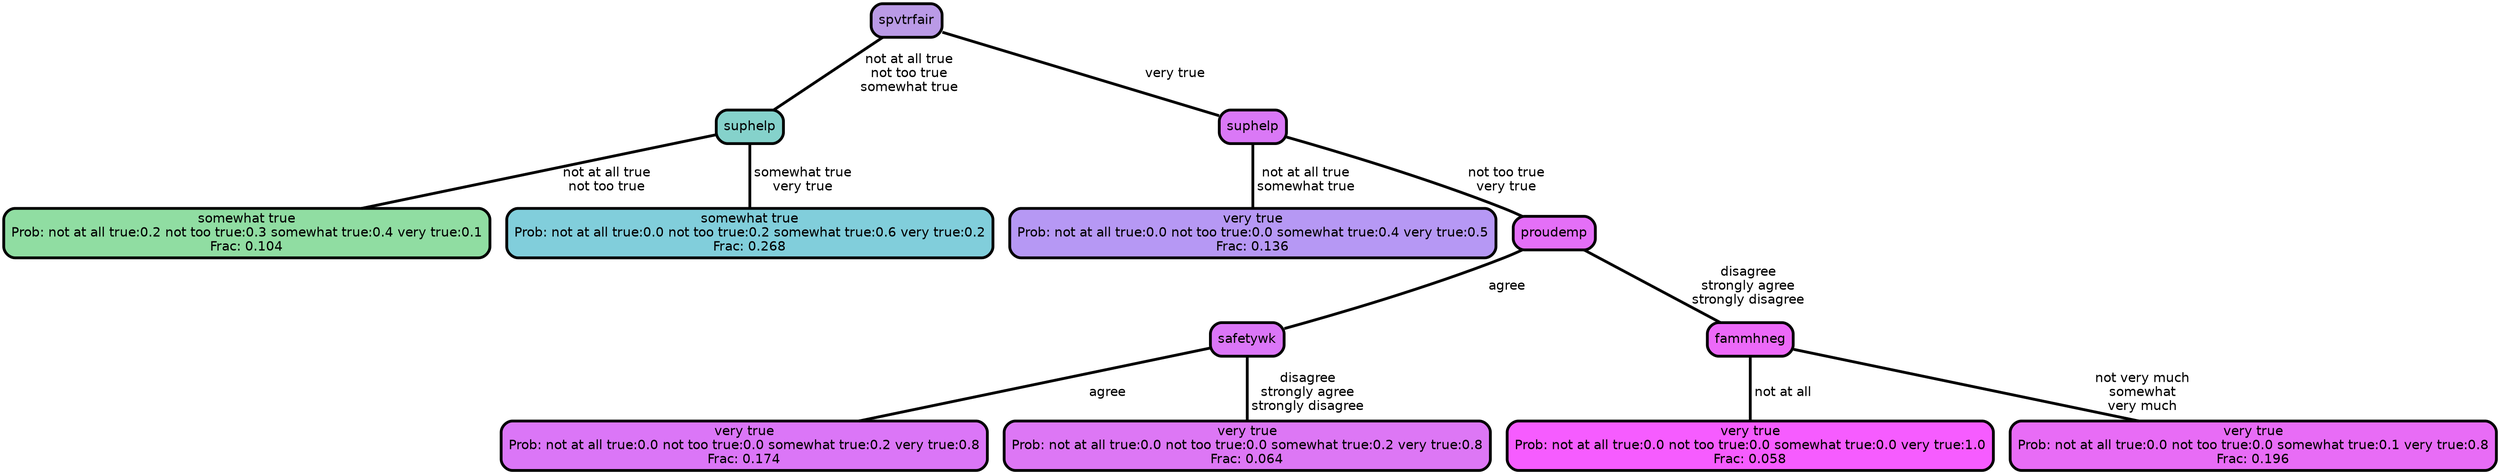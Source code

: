 graph Tree {
node [shape=box, style="filled, rounded",color="black",penwidth="3",fontcolor="black",                 fontname=helvetica] ;
graph [ranksep="0 equally", splines=straight,                 bgcolor=transparent, dpi=200] ;
edge [fontname=helvetica, color=black] ;
0 [label="somewhat true
Prob: not at all true:0.2 not too true:0.3 somewhat true:0.4 very true:0.1
Frac: 0.104", fillcolor="#90dda2"] ;
1 [label="suphelp", fillcolor="#85d2cb"] ;
2 [label="somewhat true
Prob: not at all true:0.0 not too true:0.2 somewhat true:0.6 very true:0.2
Frac: 0.268", fillcolor="#81cedb"] ;
3 [label="spvtrfair", fillcolor="#ba9ae6"] ;
4 [label="very true
Prob: not at all true:0.0 not too true:0.0 somewhat true:0.4 very true:0.5
Frac: 0.136", fillcolor="#b698f4"] ;
5 [label="suphelp", fillcolor="#da78f6"] ;
6 [label="very true
Prob: not at all true:0.0 not too true:0.0 somewhat true:0.2 very true:0.8
Frac: 0.174", fillcolor="#db76f7"] ;
7 [label="safetywk", fillcolor="#db76f7"] ;
8 [label="very true
Prob: not at all true:0.0 not too true:0.0 somewhat true:0.2 very true:0.8
Frac: 0.064", fillcolor="#dd77f5"] ;
9 [label="proudemp", fillcolor="#e46ff7"] ;
10 [label="very true
Prob: not at all true:0.0 not too true:0.0 somewhat true:0.0 very true:1.0
Frac: 0.058", fillcolor="#f65cff"] ;
11 [label="fammhneg", fillcolor="#ec69f8"] ;
12 [label="very true
Prob: not at all true:0.0 not too true:0.0 somewhat true:0.1 very true:0.8
Frac: 0.196", fillcolor="#e86cf6"] ;
1 -- 0 [label=" not at all true\n not too true",penwidth=3] ;
1 -- 2 [label=" somewhat true\n very true",penwidth=3] ;
3 -- 1 [label=" not at all true\n not too true\n somewhat true",penwidth=3] ;
3 -- 5 [label=" very true",penwidth=3] ;
5 -- 4 [label=" not at all true\n somewhat true",penwidth=3] ;
5 -- 9 [label=" not too true\n very true",penwidth=3] ;
7 -- 6 [label=" agree",penwidth=3] ;
7 -- 8 [label=" disagree\n strongly agree\n strongly disagree",penwidth=3] ;
9 -- 7 [label=" agree",penwidth=3] ;
9 -- 11 [label=" disagree\n strongly agree\n strongly disagree",penwidth=3] ;
11 -- 10 [label=" not at all",penwidth=3] ;
11 -- 12 [label=" not very much\n somewhat\n very much",penwidth=3] ;
{rank = same;}}